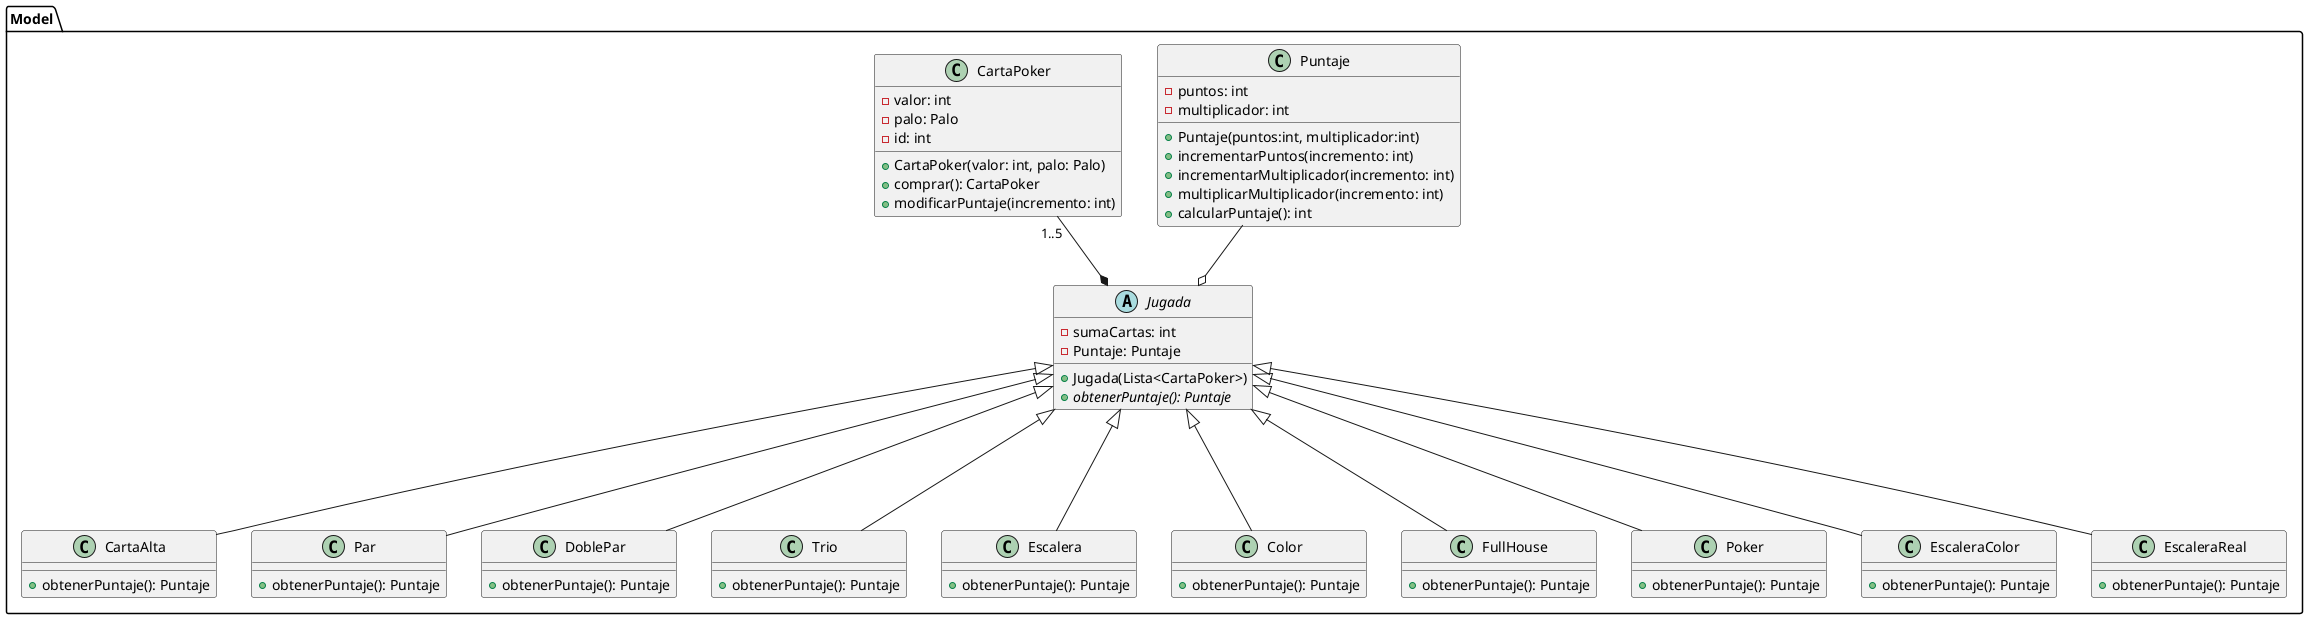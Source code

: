 @startuml
package Model {

    class Puntaje {
        - puntos: int
        - multiplicador: int
        + Puntaje(puntos:int, multiplicador:int)
        + incrementarPuntos(incremento: int)
        + incrementarMultiplicador(incremento: int)
        + multiplicarMultiplicador(incremento: int)
        + calcularPuntaje(): int
    }

   class CartaPoker {
       - valor: int
       - palo: Palo
       - id: int
       + CartaPoker(valor: int, palo: Palo)
       + comprar(): CartaPoker
       + modificarPuntaje(incremento: int)
   }

    abstract class Jugada {
        - sumaCartas: int
        - Puntaje: Puntaje
        + Jugada(Lista<CartaPoker>)
        + {abstract} obtenerPuntaje(): Puntaje
    }

    class CartaAlta {
        + obtenerPuntaje(): Puntaje
    }

    class Par {
    + obtenerPuntaje(): Puntaje
    }

    class DoblePar {
    + obtenerPuntaje(): Puntaje
    }

    class Trio {
    + obtenerPuntaje(): Puntaje
    }

    class Escalera {
    + obtenerPuntaje(): Puntaje
    }

    class Color {
    + obtenerPuntaje(): Puntaje
    }

    class FullHouse {
    + obtenerPuntaje(): Puntaje
    }

    class Poker {
    + obtenerPuntaje(): Puntaje
    }

    class EscaleraColor {
    + obtenerPuntaje(): Puntaje
    }

    class EscaleraReal {
    + obtenerPuntaje(): Puntaje
    }

    Jugada *-up- "1..5"CartaPoker
    Jugada o-up- Puntaje

    CartaAlta -up--|> Jugada
    Par -up--|> Jugada
    DoblePar -up--|> Jugada
    Trio -up--|> Jugada
    Escalera -up--|> Jugada
    Color -up--|> Jugada
    FullHouse -up--|> Jugada
    Poker -up--|> Jugada
    EscaleraColor -up--|> Jugada
    EscaleraReal -up--|> Jugada

}
@enduml